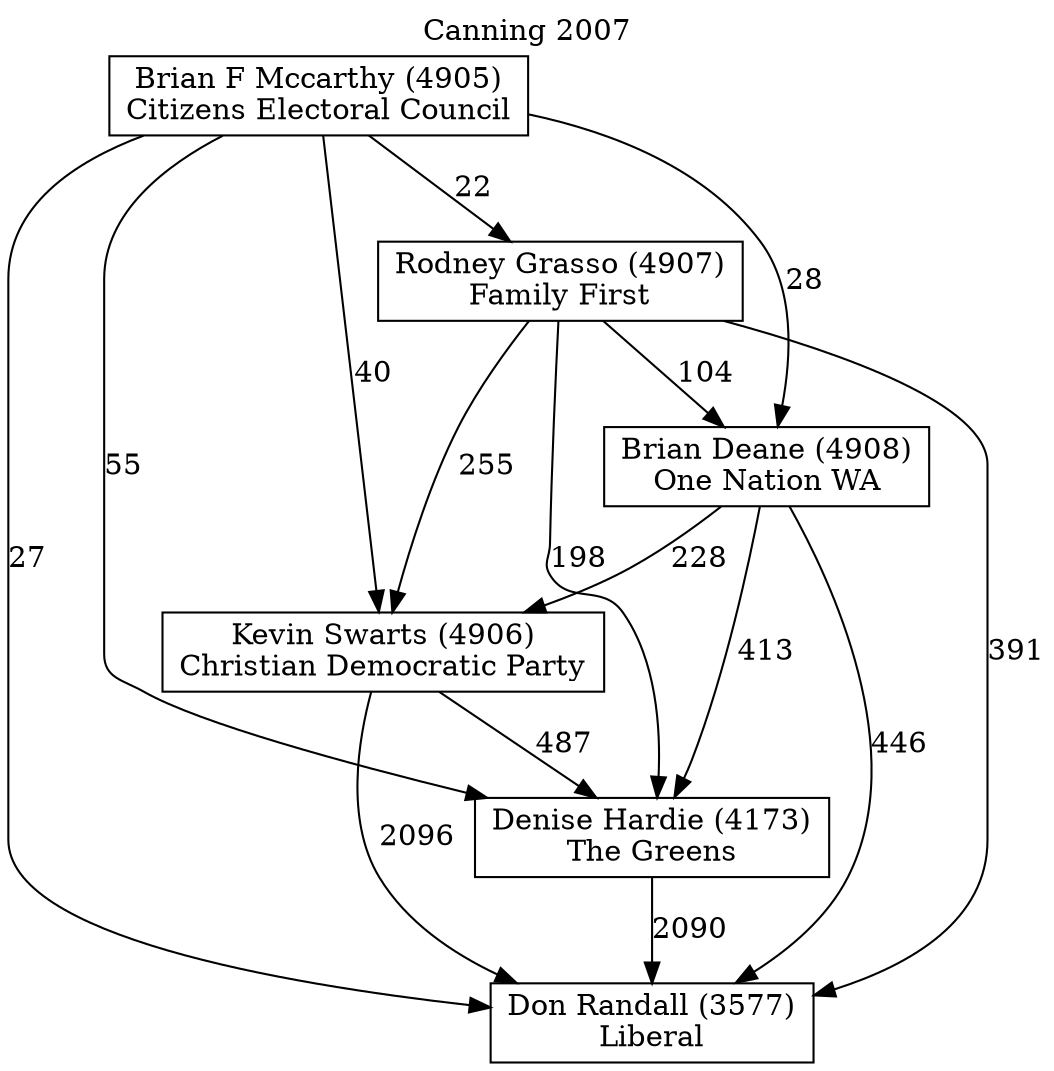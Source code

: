 // House preference flow
digraph "Don Randall (3577)_Canning_2007" {
	graph [label="Canning 2007" labelloc=t mclimit=2]
	node [shape=box]
	"Don Randall (3577)" [label="Don Randall (3577)
Liberal"]
	"Denise Hardie (4173)" [label="Denise Hardie (4173)
The Greens"]
	"Kevin Swarts (4906)" [label="Kevin Swarts (4906)
Christian Democratic Party"]
	"Brian Deane (4908)" [label="Brian Deane (4908)
One Nation WA"]
	"Rodney Grasso (4907)" [label="Rodney Grasso (4907)
Family First"]
	"Brian F Mccarthy (4905)" [label="Brian F Mccarthy (4905)
Citizens Electoral Council"]
	"Denise Hardie (4173)" -> "Don Randall (3577)" [label=2090]
	"Kevin Swarts (4906)" -> "Denise Hardie (4173)" [label=487]
	"Brian Deane (4908)" -> "Kevin Swarts (4906)" [label=228]
	"Rodney Grasso (4907)" -> "Brian Deane (4908)" [label=104]
	"Brian F Mccarthy (4905)" -> "Rodney Grasso (4907)" [label=22]
	"Kevin Swarts (4906)" -> "Don Randall (3577)" [label=2096]
	"Brian Deane (4908)" -> "Don Randall (3577)" [label=446]
	"Rodney Grasso (4907)" -> "Don Randall (3577)" [label=391]
	"Brian F Mccarthy (4905)" -> "Don Randall (3577)" [label=27]
	"Brian F Mccarthy (4905)" -> "Brian Deane (4908)" [label=28]
	"Rodney Grasso (4907)" -> "Kevin Swarts (4906)" [label=255]
	"Brian F Mccarthy (4905)" -> "Kevin Swarts (4906)" [label=40]
	"Brian Deane (4908)" -> "Denise Hardie (4173)" [label=413]
	"Rodney Grasso (4907)" -> "Denise Hardie (4173)" [label=198]
	"Brian F Mccarthy (4905)" -> "Denise Hardie (4173)" [label=55]
}
